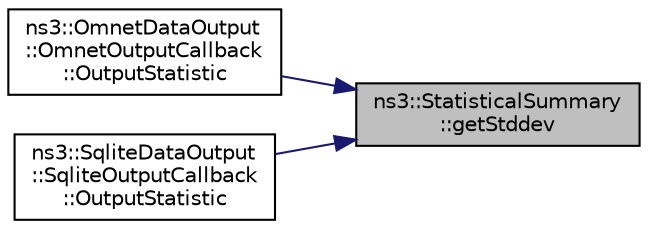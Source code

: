 digraph "ns3::StatisticalSummary::getStddev"
{
 // LATEX_PDF_SIZE
  edge [fontname="Helvetica",fontsize="10",labelfontname="Helvetica",labelfontsize="10"];
  node [fontname="Helvetica",fontsize="10",shape=record];
  rankdir="RL";
  Node1 [label="ns3::StatisticalSummary\l::getStddev",height=0.2,width=0.4,color="black", fillcolor="grey75", style="filled", fontcolor="black",tooltip="Returns the standard deviation of the (weighted) observations."];
  Node1 -> Node2 [dir="back",color="midnightblue",fontsize="10",style="solid",fontname="Helvetica"];
  Node2 [label="ns3::OmnetDataOutput\l::OmnetOutputCallback\l::OutputStatistic",height=0.2,width=0.4,color="black", fillcolor="white", style="filled",URL="$classns3_1_1_omnet_data_output_1_1_omnet_output_callback.html#acbf4fdc31e86c842597b1379358f675c",tooltip="Generates data statistics."];
  Node1 -> Node3 [dir="back",color="midnightblue",fontsize="10",style="solid",fontname="Helvetica"];
  Node3 [label="ns3::SqliteDataOutput\l::SqliteOutputCallback\l::OutputStatistic",height=0.2,width=0.4,color="black", fillcolor="white", style="filled",URL="$classns3_1_1_sqlite_data_output_1_1_sqlite_output_callback.html#abb64b3cb70e2657b6df74ab97fd0ae2a",tooltip="Generates data statistics."];
}
